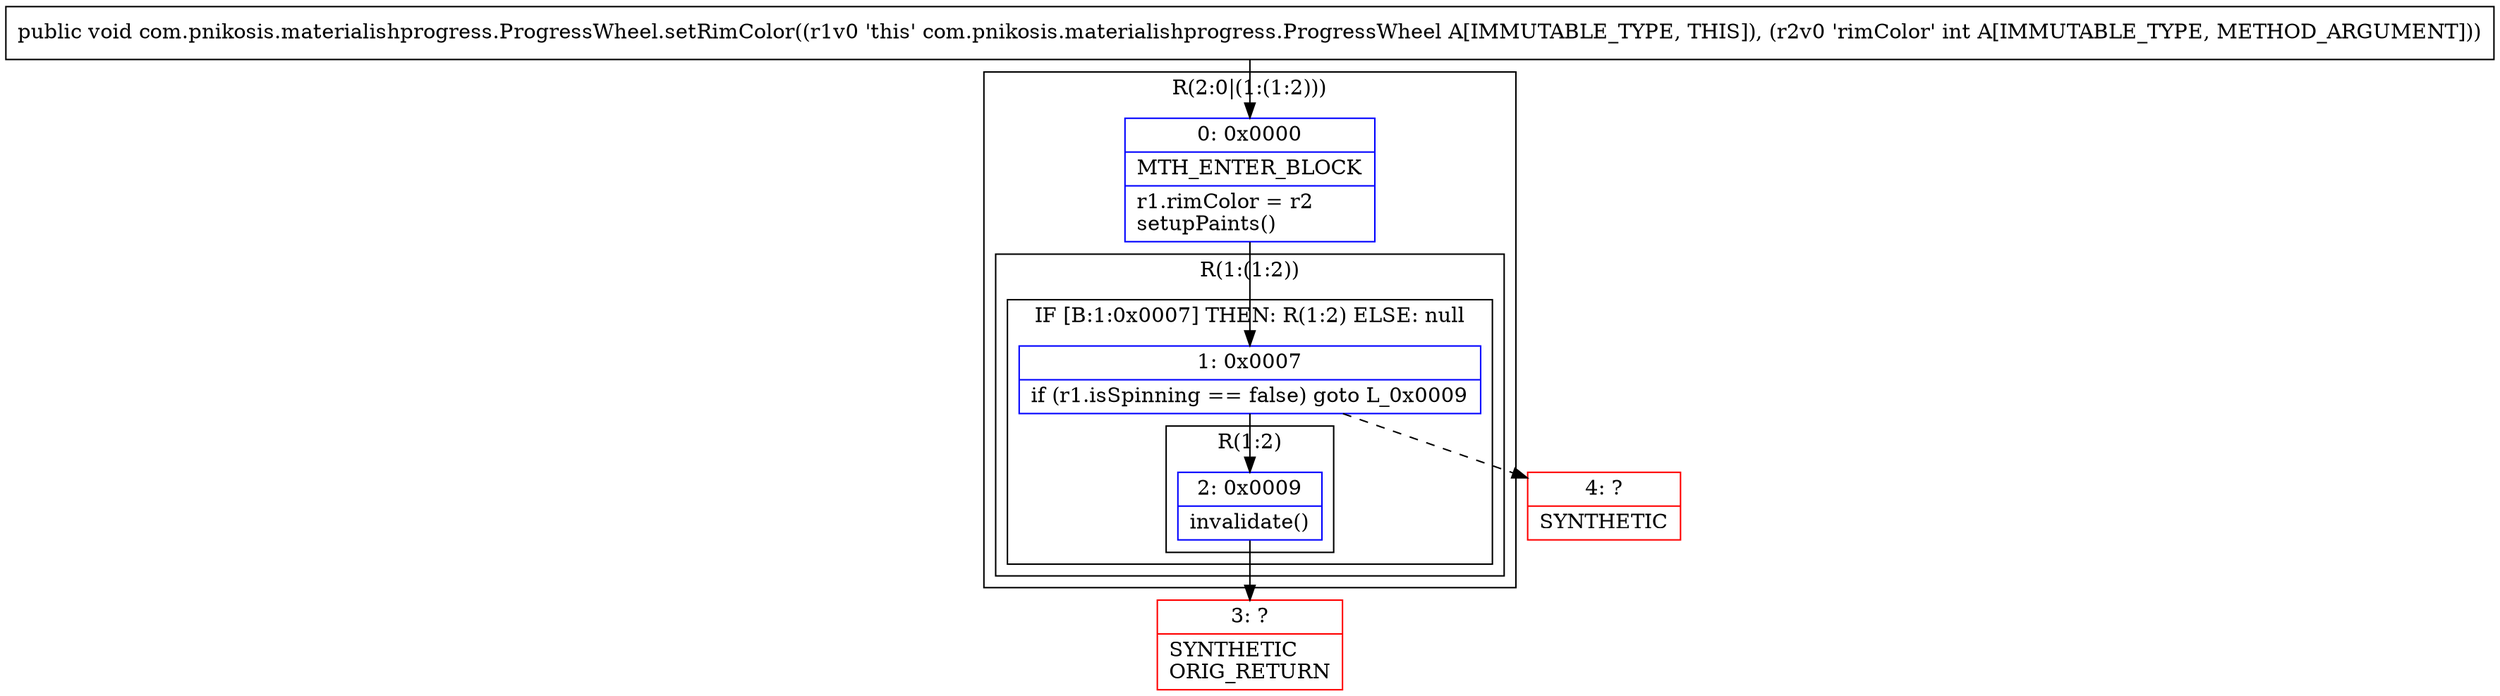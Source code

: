 digraph "CFG forcom.pnikosis.materialishprogress.ProgressWheel.setRimColor(I)V" {
subgraph cluster_Region_1515047205 {
label = "R(2:0|(1:(1:2)))";
node [shape=record,color=blue];
Node_0 [shape=record,label="{0\:\ 0x0000|MTH_ENTER_BLOCK\l|r1.rimColor = r2\lsetupPaints()\l}"];
subgraph cluster_Region_1221098891 {
label = "R(1:(1:2))";
node [shape=record,color=blue];
subgraph cluster_IfRegion_1614863059 {
label = "IF [B:1:0x0007] THEN: R(1:2) ELSE: null";
node [shape=record,color=blue];
Node_1 [shape=record,label="{1\:\ 0x0007|if (r1.isSpinning == false) goto L_0x0009\l}"];
subgraph cluster_Region_624976688 {
label = "R(1:2)";
node [shape=record,color=blue];
Node_2 [shape=record,label="{2\:\ 0x0009|invalidate()\l}"];
}
}
}
}
Node_3 [shape=record,color=red,label="{3\:\ ?|SYNTHETIC\lORIG_RETURN\l}"];
Node_4 [shape=record,color=red,label="{4\:\ ?|SYNTHETIC\l}"];
MethodNode[shape=record,label="{public void com.pnikosis.materialishprogress.ProgressWheel.setRimColor((r1v0 'this' com.pnikosis.materialishprogress.ProgressWheel A[IMMUTABLE_TYPE, THIS]), (r2v0 'rimColor' int A[IMMUTABLE_TYPE, METHOD_ARGUMENT])) }"];
MethodNode -> Node_0;
Node_0 -> Node_1;
Node_1 -> Node_2;
Node_1 -> Node_4[style=dashed];
Node_2 -> Node_3;
}

